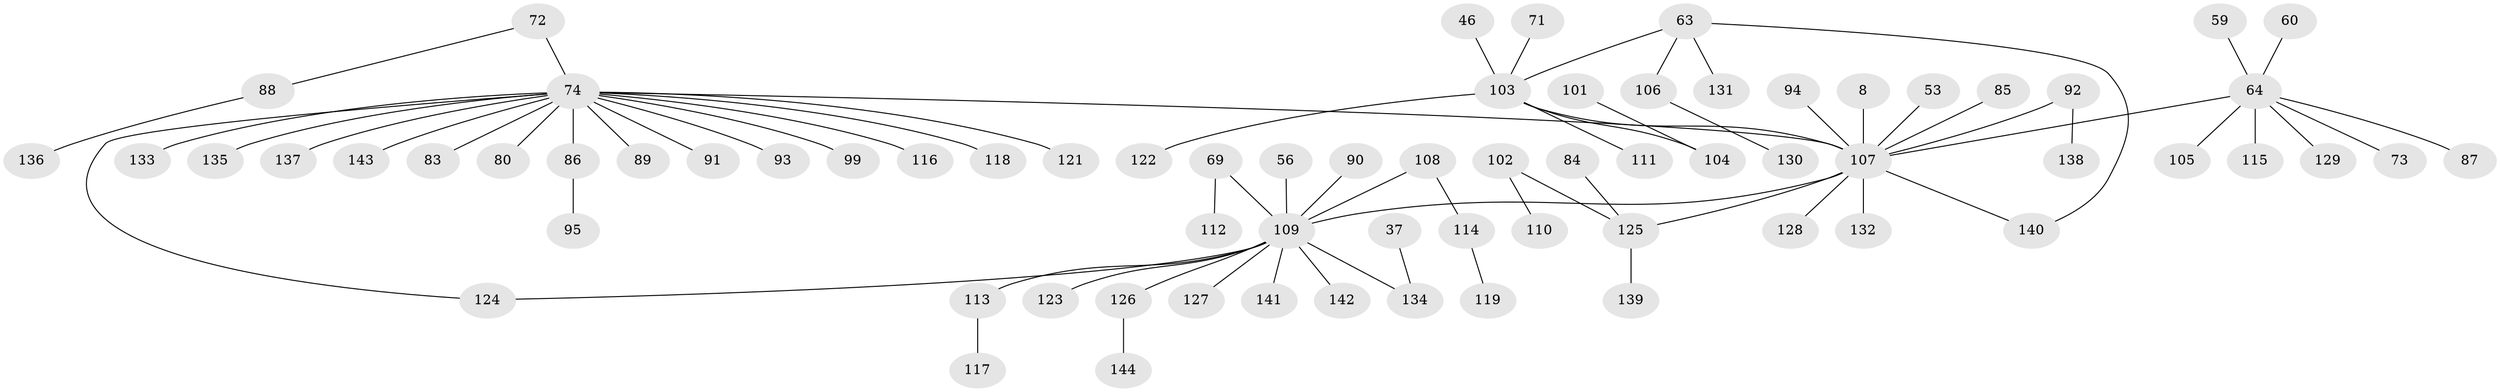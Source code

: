 // original degree distribution, {6: 0.027777777777777776, 3: 0.1875, 9: 0.013888888888888888, 4: 0.04861111111111111, 1: 0.4444444444444444, 2: 0.2569444444444444, 5: 0.020833333333333332}
// Generated by graph-tools (version 1.1) at 2025/42/03/09/25 04:42:04]
// undirected, 72 vertices, 73 edges
graph export_dot {
graph [start="1"]
  node [color=gray90,style=filled];
  8;
  37;
  46;
  53 [super="+17"];
  56;
  59;
  60;
  63 [super="+33"];
  64 [super="+42+39"];
  69;
  71;
  72;
  73;
  74 [super="+58+21+24+47+50+52+67+70"];
  80;
  83;
  84;
  85;
  86;
  87;
  88;
  89;
  90;
  91;
  92;
  93;
  94;
  95;
  99;
  101;
  102;
  103 [super="+98+65+96"];
  104 [super="+55"];
  105;
  106;
  107 [super="+27+41+45+82+11"];
  108 [super="+30"];
  109 [super="+76+62+34+100+77"];
  110;
  111;
  112;
  113 [super="+78"];
  114;
  115;
  116;
  117;
  118;
  119;
  121;
  122;
  123;
  124;
  125 [super="+120+81+75"];
  126;
  127;
  128;
  129;
  130;
  131;
  132 [super="+68"];
  133;
  134 [super="+97"];
  135;
  136;
  137;
  138;
  139;
  140 [super="+54"];
  141;
  142 [super="+51"];
  143;
  144;
  8 -- 107;
  37 -- 134;
  46 -- 103;
  53 -- 107;
  56 -- 109;
  59 -- 64;
  60 -- 64;
  63 -- 131;
  63 -- 140;
  63 -- 106;
  63 -- 103;
  64 -- 129;
  64 -- 73;
  64 -- 105;
  64 -- 115;
  64 -- 87;
  64 -- 107 [weight=2];
  69 -- 112;
  69 -- 109;
  71 -- 103;
  72 -- 88;
  72 -- 74;
  74 -- 121;
  74 -- 116;
  74 -- 118;
  74 -- 135;
  74 -- 83;
  74 -- 80;
  74 -- 133;
  74 -- 137;
  74 -- 86;
  74 -- 99;
  74 -- 89;
  74 -- 91;
  74 -- 93;
  74 -- 143;
  74 -- 124;
  74 -- 107;
  84 -- 125;
  85 -- 107;
  86 -- 95;
  88 -- 136;
  90 -- 109;
  92 -- 138;
  92 -- 107;
  94 -- 107;
  101 -- 104;
  102 -- 110;
  102 -- 125;
  103 -- 122;
  103 -- 104;
  103 -- 107 [weight=2];
  103 -- 111;
  106 -- 130;
  107 -- 132 [weight=3];
  107 -- 128;
  107 -- 109 [weight=2];
  107 -- 125 [weight=2];
  107 -- 140;
  108 -- 114;
  108 -- 109;
  109 -- 123;
  109 -- 113;
  109 -- 124;
  109 -- 141;
  109 -- 126;
  109 -- 134 [weight=2];
  109 -- 127;
  109 -- 142;
  113 -- 117;
  114 -- 119;
  125 -- 139;
  126 -- 144;
}
